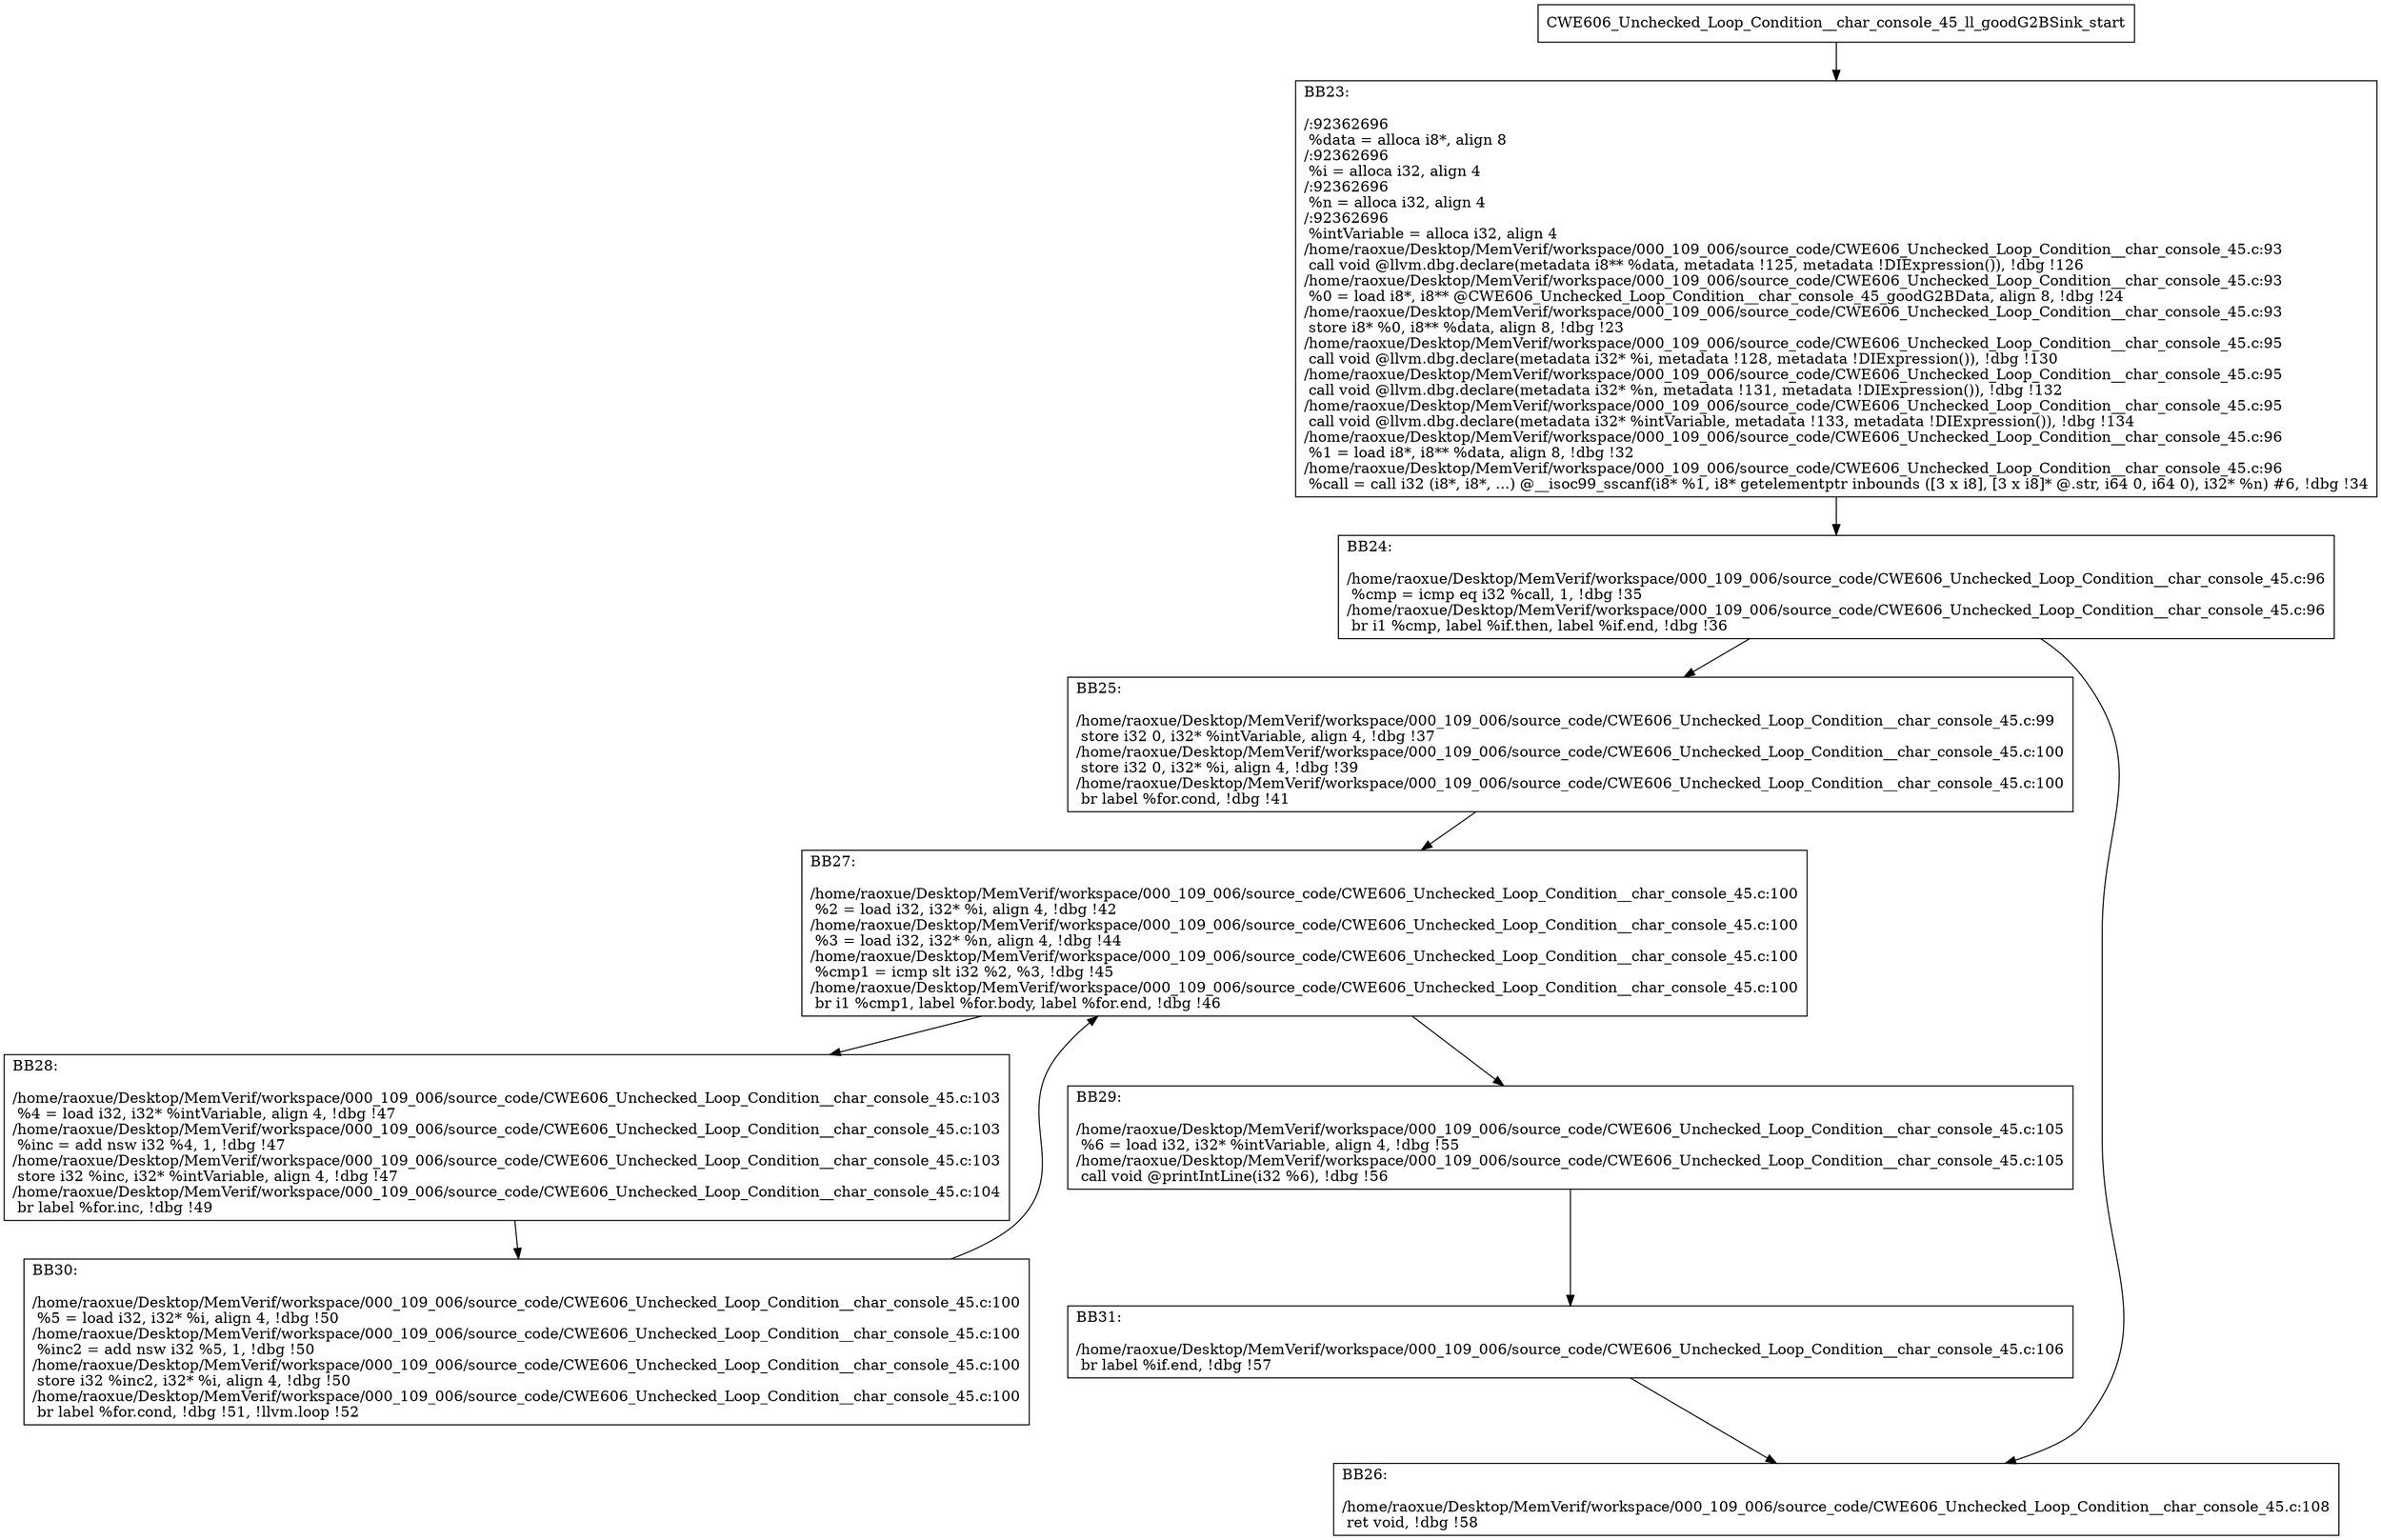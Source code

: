 digraph "CFG for'CWE606_Unchecked_Loop_Condition__char_console_45_ll_goodG2BSink' function" {
	BBCWE606_Unchecked_Loop_Condition__char_console_45_ll_goodG2BSink_start[shape=record,label="{CWE606_Unchecked_Loop_Condition__char_console_45_ll_goodG2BSink_start}"];
	BBCWE606_Unchecked_Loop_Condition__char_console_45_ll_goodG2BSink_start-> CWE606_Unchecked_Loop_Condition__char_console_45_ll_goodG2BSinkBB23;
	CWE606_Unchecked_Loop_Condition__char_console_45_ll_goodG2BSinkBB23 [shape=record, label="{BB23:\l\l/:92362696\l
  %data = alloca i8*, align 8\l
/:92362696\l
  %i = alloca i32, align 4\l
/:92362696\l
  %n = alloca i32, align 4\l
/:92362696\l
  %intVariable = alloca i32, align 4\l
/home/raoxue/Desktop/MemVerif/workspace/000_109_006/source_code/CWE606_Unchecked_Loop_Condition__char_console_45.c:93\l
  call void @llvm.dbg.declare(metadata i8** %data, metadata !125, metadata !DIExpression()), !dbg !126\l
/home/raoxue/Desktop/MemVerif/workspace/000_109_006/source_code/CWE606_Unchecked_Loop_Condition__char_console_45.c:93\l
  %0 = load i8*, i8** @CWE606_Unchecked_Loop_Condition__char_console_45_goodG2BData, align 8, !dbg !24\l
/home/raoxue/Desktop/MemVerif/workspace/000_109_006/source_code/CWE606_Unchecked_Loop_Condition__char_console_45.c:93\l
  store i8* %0, i8** %data, align 8, !dbg !23\l
/home/raoxue/Desktop/MemVerif/workspace/000_109_006/source_code/CWE606_Unchecked_Loop_Condition__char_console_45.c:95\l
  call void @llvm.dbg.declare(metadata i32* %i, metadata !128, metadata !DIExpression()), !dbg !130\l
/home/raoxue/Desktop/MemVerif/workspace/000_109_006/source_code/CWE606_Unchecked_Loop_Condition__char_console_45.c:95\l
  call void @llvm.dbg.declare(metadata i32* %n, metadata !131, metadata !DIExpression()), !dbg !132\l
/home/raoxue/Desktop/MemVerif/workspace/000_109_006/source_code/CWE606_Unchecked_Loop_Condition__char_console_45.c:95\l
  call void @llvm.dbg.declare(metadata i32* %intVariable, metadata !133, metadata !DIExpression()), !dbg !134\l
/home/raoxue/Desktop/MemVerif/workspace/000_109_006/source_code/CWE606_Unchecked_Loop_Condition__char_console_45.c:96\l
  %1 = load i8*, i8** %data, align 8, !dbg !32\l
/home/raoxue/Desktop/MemVerif/workspace/000_109_006/source_code/CWE606_Unchecked_Loop_Condition__char_console_45.c:96\l
  %call = call i32 (i8*, i8*, ...) @__isoc99_sscanf(i8* %1, i8* getelementptr inbounds ([3 x i8], [3 x i8]* @.str, i64 0, i64 0), i32* %n) #6, !dbg !34\l
}"];
	CWE606_Unchecked_Loop_Condition__char_console_45_ll_goodG2BSinkBB23-> CWE606_Unchecked_Loop_Condition__char_console_45_ll_goodG2BSinkBB24;
	CWE606_Unchecked_Loop_Condition__char_console_45_ll_goodG2BSinkBB24 [shape=record, label="{BB24:\l\l/home/raoxue/Desktop/MemVerif/workspace/000_109_006/source_code/CWE606_Unchecked_Loop_Condition__char_console_45.c:96\l
  %cmp = icmp eq i32 %call, 1, !dbg !35\l
/home/raoxue/Desktop/MemVerif/workspace/000_109_006/source_code/CWE606_Unchecked_Loop_Condition__char_console_45.c:96\l
  br i1 %cmp, label %if.then, label %if.end, !dbg !36\l
}"];
	CWE606_Unchecked_Loop_Condition__char_console_45_ll_goodG2BSinkBB24-> CWE606_Unchecked_Loop_Condition__char_console_45_ll_goodG2BSinkBB25;
	CWE606_Unchecked_Loop_Condition__char_console_45_ll_goodG2BSinkBB24-> CWE606_Unchecked_Loop_Condition__char_console_45_ll_goodG2BSinkBB26;
	CWE606_Unchecked_Loop_Condition__char_console_45_ll_goodG2BSinkBB25 [shape=record, label="{BB25:\l\l/home/raoxue/Desktop/MemVerif/workspace/000_109_006/source_code/CWE606_Unchecked_Loop_Condition__char_console_45.c:99\l
  store i32 0, i32* %intVariable, align 4, !dbg !37\l
/home/raoxue/Desktop/MemVerif/workspace/000_109_006/source_code/CWE606_Unchecked_Loop_Condition__char_console_45.c:100\l
  store i32 0, i32* %i, align 4, !dbg !39\l
/home/raoxue/Desktop/MemVerif/workspace/000_109_006/source_code/CWE606_Unchecked_Loop_Condition__char_console_45.c:100\l
  br label %for.cond, !dbg !41\l
}"];
	CWE606_Unchecked_Loop_Condition__char_console_45_ll_goodG2BSinkBB25-> CWE606_Unchecked_Loop_Condition__char_console_45_ll_goodG2BSinkBB27;
	CWE606_Unchecked_Loop_Condition__char_console_45_ll_goodG2BSinkBB27 [shape=record, label="{BB27:\l\l/home/raoxue/Desktop/MemVerif/workspace/000_109_006/source_code/CWE606_Unchecked_Loop_Condition__char_console_45.c:100\l
  %2 = load i32, i32* %i, align 4, !dbg !42\l
/home/raoxue/Desktop/MemVerif/workspace/000_109_006/source_code/CWE606_Unchecked_Loop_Condition__char_console_45.c:100\l
  %3 = load i32, i32* %n, align 4, !dbg !44\l
/home/raoxue/Desktop/MemVerif/workspace/000_109_006/source_code/CWE606_Unchecked_Loop_Condition__char_console_45.c:100\l
  %cmp1 = icmp slt i32 %2, %3, !dbg !45\l
/home/raoxue/Desktop/MemVerif/workspace/000_109_006/source_code/CWE606_Unchecked_Loop_Condition__char_console_45.c:100\l
  br i1 %cmp1, label %for.body, label %for.end, !dbg !46\l
}"];
	CWE606_Unchecked_Loop_Condition__char_console_45_ll_goodG2BSinkBB27-> CWE606_Unchecked_Loop_Condition__char_console_45_ll_goodG2BSinkBB28;
	CWE606_Unchecked_Loop_Condition__char_console_45_ll_goodG2BSinkBB27-> CWE606_Unchecked_Loop_Condition__char_console_45_ll_goodG2BSinkBB29;
	CWE606_Unchecked_Loop_Condition__char_console_45_ll_goodG2BSinkBB28 [shape=record, label="{BB28:\l\l/home/raoxue/Desktop/MemVerif/workspace/000_109_006/source_code/CWE606_Unchecked_Loop_Condition__char_console_45.c:103\l
  %4 = load i32, i32* %intVariable, align 4, !dbg !47\l
/home/raoxue/Desktop/MemVerif/workspace/000_109_006/source_code/CWE606_Unchecked_Loop_Condition__char_console_45.c:103\l
  %inc = add nsw i32 %4, 1, !dbg !47\l
/home/raoxue/Desktop/MemVerif/workspace/000_109_006/source_code/CWE606_Unchecked_Loop_Condition__char_console_45.c:103\l
  store i32 %inc, i32* %intVariable, align 4, !dbg !47\l
/home/raoxue/Desktop/MemVerif/workspace/000_109_006/source_code/CWE606_Unchecked_Loop_Condition__char_console_45.c:104\l
  br label %for.inc, !dbg !49\l
}"];
	CWE606_Unchecked_Loop_Condition__char_console_45_ll_goodG2BSinkBB28-> CWE606_Unchecked_Loop_Condition__char_console_45_ll_goodG2BSinkBB30;
	CWE606_Unchecked_Loop_Condition__char_console_45_ll_goodG2BSinkBB30 [shape=record, label="{BB30:\l\l/home/raoxue/Desktop/MemVerif/workspace/000_109_006/source_code/CWE606_Unchecked_Loop_Condition__char_console_45.c:100\l
  %5 = load i32, i32* %i, align 4, !dbg !50\l
/home/raoxue/Desktop/MemVerif/workspace/000_109_006/source_code/CWE606_Unchecked_Loop_Condition__char_console_45.c:100\l
  %inc2 = add nsw i32 %5, 1, !dbg !50\l
/home/raoxue/Desktop/MemVerif/workspace/000_109_006/source_code/CWE606_Unchecked_Loop_Condition__char_console_45.c:100\l
  store i32 %inc2, i32* %i, align 4, !dbg !50\l
/home/raoxue/Desktop/MemVerif/workspace/000_109_006/source_code/CWE606_Unchecked_Loop_Condition__char_console_45.c:100\l
  br label %for.cond, !dbg !51, !llvm.loop !52\l
}"];
	CWE606_Unchecked_Loop_Condition__char_console_45_ll_goodG2BSinkBB30-> CWE606_Unchecked_Loop_Condition__char_console_45_ll_goodG2BSinkBB27;
	CWE606_Unchecked_Loop_Condition__char_console_45_ll_goodG2BSinkBB29 [shape=record, label="{BB29:\l\l/home/raoxue/Desktop/MemVerif/workspace/000_109_006/source_code/CWE606_Unchecked_Loop_Condition__char_console_45.c:105\l
  %6 = load i32, i32* %intVariable, align 4, !dbg !55\l
/home/raoxue/Desktop/MemVerif/workspace/000_109_006/source_code/CWE606_Unchecked_Loop_Condition__char_console_45.c:105\l
  call void @printIntLine(i32 %6), !dbg !56\l
}"];
	CWE606_Unchecked_Loop_Condition__char_console_45_ll_goodG2BSinkBB29-> CWE606_Unchecked_Loop_Condition__char_console_45_ll_goodG2BSinkBB31;
	CWE606_Unchecked_Loop_Condition__char_console_45_ll_goodG2BSinkBB31 [shape=record, label="{BB31:\l\l/home/raoxue/Desktop/MemVerif/workspace/000_109_006/source_code/CWE606_Unchecked_Loop_Condition__char_console_45.c:106\l
  br label %if.end, !dbg !57\l
}"];
	CWE606_Unchecked_Loop_Condition__char_console_45_ll_goodG2BSinkBB31-> CWE606_Unchecked_Loop_Condition__char_console_45_ll_goodG2BSinkBB26;
	CWE606_Unchecked_Loop_Condition__char_console_45_ll_goodG2BSinkBB26 [shape=record, label="{BB26:\l\l/home/raoxue/Desktop/MemVerif/workspace/000_109_006/source_code/CWE606_Unchecked_Loop_Condition__char_console_45.c:108\l
  ret void, !dbg !58\l
}"];
}
